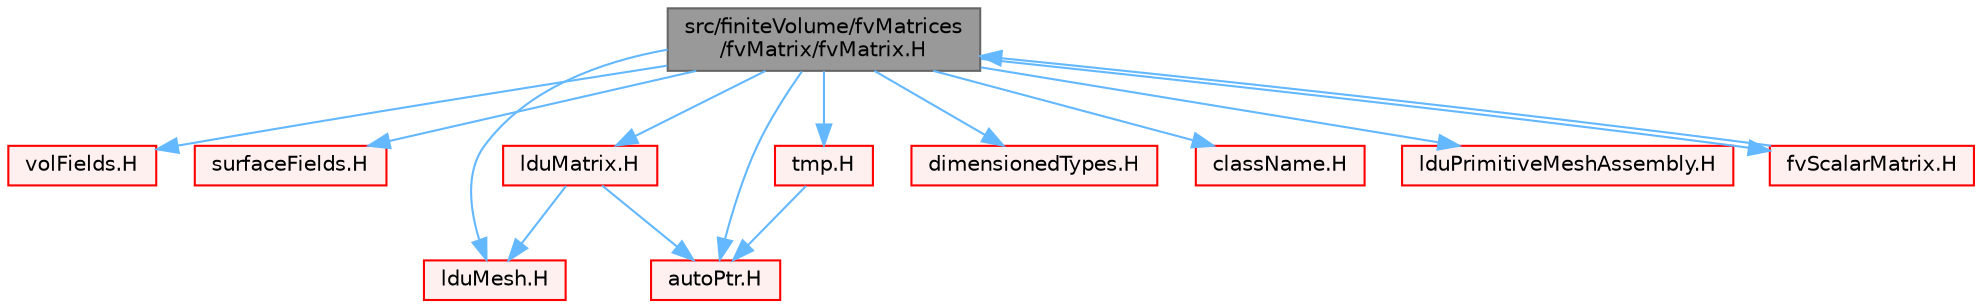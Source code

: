 digraph "src/finiteVolume/fvMatrices/fvMatrix/fvMatrix.H"
{
 // LATEX_PDF_SIZE
  bgcolor="transparent";
  edge [fontname=Helvetica,fontsize=10,labelfontname=Helvetica,labelfontsize=10];
  node [fontname=Helvetica,fontsize=10,shape=box,height=0.2,width=0.4];
  Node1 [id="Node000001",label="src/finiteVolume/fvMatrices\l/fvMatrix/fvMatrix.H",height=0.2,width=0.4,color="gray40", fillcolor="grey60", style="filled", fontcolor="black",tooltip=" "];
  Node1 -> Node2 [id="edge1_Node000001_Node000002",color="steelblue1",style="solid",tooltip=" "];
  Node2 [id="Node000002",label="volFields.H",height=0.2,width=0.4,color="red", fillcolor="#FFF0F0", style="filled",URL="$volFields_8H.html",tooltip=" "];
  Node1 -> Node379 [id="edge2_Node000001_Node000379",color="steelblue1",style="solid",tooltip=" "];
  Node379 [id="Node000379",label="surfaceFields.H",height=0.2,width=0.4,color="red", fillcolor="#FFF0F0", style="filled",URL="$surfaceFields_8H.html",tooltip="Foam::surfaceFields."];
  Node1 -> Node387 [id="edge3_Node000001_Node000387",color="steelblue1",style="solid",tooltip=" "];
  Node387 [id="Node000387",label="lduMatrix.H",height=0.2,width=0.4,color="red", fillcolor="#FFF0F0", style="filled",URL="$lduMatrix_8H.html",tooltip=" "];
  Node387 -> Node340 [id="edge4_Node000387_Node000340",color="steelblue1",style="solid",tooltip=" "];
  Node340 [id="Node000340",label="lduMesh.H",height=0.2,width=0.4,color="red", fillcolor="#FFF0F0", style="filled",URL="$lduMesh_8H.html",tooltip=" "];
  Node387 -> Node82 [id="edge5_Node000387_Node000082",color="steelblue1",style="solid",tooltip=" "];
  Node82 [id="Node000082",label="autoPtr.H",height=0.2,width=0.4,color="red", fillcolor="#FFF0F0", style="filled",URL="$autoPtr_8H.html",tooltip=" "];
  Node1 -> Node84 [id="edge6_Node000001_Node000084",color="steelblue1",style="solid",tooltip=" "];
  Node84 [id="Node000084",label="tmp.H",height=0.2,width=0.4,color="red", fillcolor="#FFF0F0", style="filled",URL="$tmp_8H.html",tooltip=" "];
  Node84 -> Node82 [id="edge7_Node000084_Node000082",color="steelblue1",style="solid",tooltip=" "];
  Node1 -> Node82 [id="edge8_Node000001_Node000082",color="steelblue1",style="solid",tooltip=" "];
  Node1 -> Node128 [id="edge9_Node000001_Node000128",color="steelblue1",style="solid",tooltip=" "];
  Node128 [id="Node000128",label="dimensionedTypes.H",height=0.2,width=0.4,color="red", fillcolor="#FFF0F0", style="filled",URL="$dimensionedTypes_8H.html",tooltip=" "];
  Node1 -> Node76 [id="edge10_Node000001_Node000076",color="steelblue1",style="solid",tooltip=" "];
  Node76 [id="Node000076",label="className.H",height=0.2,width=0.4,color="red", fillcolor="#FFF0F0", style="filled",URL="$className_8H.html",tooltip="Macro definitions for declaring ClassName(), NamespaceName(), etc."];
  Node1 -> Node389 [id="edge11_Node000001_Node000389",color="steelblue1",style="solid",tooltip=" "];
  Node389 [id="Node000389",label="lduPrimitiveMeshAssembly.H",height=0.2,width=0.4,color="red", fillcolor="#FFF0F0", style="filled",URL="$lduPrimitiveMeshAssembly_8H.html",tooltip=" "];
  Node1 -> Node340 [id="edge12_Node000001_Node000340",color="steelblue1",style="solid",tooltip=" "];
  Node1 -> Node391 [id="edge13_Node000001_Node000391",color="steelblue1",style="solid",tooltip=" "];
  Node391 [id="Node000391",label="fvScalarMatrix.H",height=0.2,width=0.4,color="red", fillcolor="#FFF0F0", style="filled",URL="$fvScalarMatrix_8H.html",tooltip="A scalar instance of fvMatrix."];
  Node391 -> Node1 [id="edge14_Node000391_Node000001",color="steelblue1",style="solid",tooltip=" "];
}
